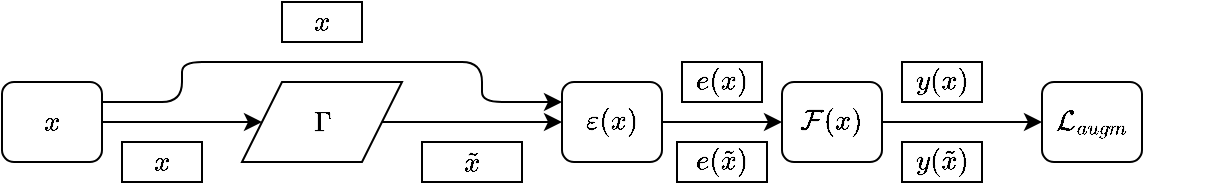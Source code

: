 <mxfile version="22.1.17" type="github">
  <diagram name="第 1 页" id="o04sqp-fn6l7u98TkgWh">
    <mxGraphModel dx="1221" dy="618" grid="1" gridSize="10" guides="1" tooltips="1" connect="1" arrows="1" fold="1" page="1" pageScale="1" pageWidth="3300" pageHeight="4681" math="1" shadow="0">
      <root>
        <mxCell id="0" />
        <mxCell id="1" parent="0" />
        <mxCell id="IFNGJjRrk_RT7um1f7Ms-9" style="edgeStyle=orthogonalEdgeStyle;rounded=0;orthogonalLoop=1;jettySize=auto;html=1;exitX=1;exitY=0.5;exitDx=0;exitDy=0;" edge="1" parent="1" source="IFNGJjRrk_RT7um1f7Ms-2" target="IFNGJjRrk_RT7um1f7Ms-6">
          <mxGeometry relative="1" as="geometry">
            <Array as="points">
              <mxPoint x="380" y="430" />
              <mxPoint x="380" y="430" />
            </Array>
          </mxGeometry>
        </mxCell>
        <mxCell id="IFNGJjRrk_RT7um1f7Ms-16" style="edgeStyle=orthogonalEdgeStyle;rounded=1;orthogonalLoop=1;jettySize=auto;html=1;exitX=1;exitY=0.25;exitDx=0;exitDy=0;entryX=0;entryY=0.25;entryDx=0;entryDy=0;curved=0;" edge="1" parent="1" source="IFNGJjRrk_RT7um1f7Ms-2" target="IFNGJjRrk_RT7um1f7Ms-7">
          <mxGeometry relative="1" as="geometry">
            <Array as="points">
              <mxPoint x="390" y="420" />
              <mxPoint x="390" y="400" />
              <mxPoint x="540" y="400" />
              <mxPoint x="540" y="420" />
            </Array>
          </mxGeometry>
        </mxCell>
        <mxCell id="IFNGJjRrk_RT7um1f7Ms-2" value="$$x$$" style="rounded=1;whiteSpace=wrap;html=1;" vertex="1" parent="1">
          <mxGeometry x="300" y="410" width="50" height="40" as="geometry" />
        </mxCell>
        <mxCell id="IFNGJjRrk_RT7um1f7Ms-10" style="edgeStyle=orthogonalEdgeStyle;rounded=0;orthogonalLoop=1;jettySize=auto;html=1;exitX=1;exitY=0.5;exitDx=0;exitDy=0;entryX=0;entryY=0.5;entryDx=0;entryDy=0;" edge="1" parent="1" source="IFNGJjRrk_RT7um1f7Ms-6" target="IFNGJjRrk_RT7um1f7Ms-7">
          <mxGeometry relative="1" as="geometry">
            <mxPoint x="560" y="430" as="targetPoint" />
          </mxGeometry>
        </mxCell>
        <mxCell id="IFNGJjRrk_RT7um1f7Ms-6" value="$$\Gamma$$" style="shape=parallelogram;perimeter=parallelogramPerimeter;whiteSpace=wrap;html=1;fixedSize=1;" vertex="1" parent="1">
          <mxGeometry x="420" y="410" width="80" height="40" as="geometry" />
        </mxCell>
        <mxCell id="IFNGJjRrk_RT7um1f7Ms-12" style="edgeStyle=orthogonalEdgeStyle;rounded=0;orthogonalLoop=1;jettySize=auto;html=1;exitX=1;exitY=0.5;exitDx=0;exitDy=0;" edge="1" parent="1" source="IFNGJjRrk_RT7um1f7Ms-7" target="IFNGJjRrk_RT7um1f7Ms-8">
          <mxGeometry relative="1" as="geometry" />
        </mxCell>
        <mxCell id="IFNGJjRrk_RT7um1f7Ms-7" value="$$\varepsilon(x)$$" style="rounded=1;whiteSpace=wrap;html=1;" vertex="1" parent="1">
          <mxGeometry x="580" y="410" width="50" height="40" as="geometry" />
        </mxCell>
        <mxCell id="IFNGJjRrk_RT7um1f7Ms-13" style="edgeStyle=orthogonalEdgeStyle;rounded=0;orthogonalLoop=1;jettySize=auto;html=1;exitX=1;exitY=0.5;exitDx=0;exitDy=0;entryX=0;entryY=0.5;entryDx=0;entryDy=0;" edge="1" parent="1" source="IFNGJjRrk_RT7um1f7Ms-8" target="IFNGJjRrk_RT7um1f7Ms-27">
          <mxGeometry relative="1" as="geometry">
            <mxPoint x="800" y="430" as="targetPoint" />
          </mxGeometry>
        </mxCell>
        <mxCell id="IFNGJjRrk_RT7um1f7Ms-8" value="$$\mathcal{F}(x)$$" style="rounded=1;whiteSpace=wrap;html=1;" vertex="1" parent="1">
          <mxGeometry x="690" y="410" width="50" height="40" as="geometry" />
        </mxCell>
        <mxCell id="IFNGJjRrk_RT7um1f7Ms-20" value="$$x$$" style="rounded=0;whiteSpace=wrap;html=1;" vertex="1" parent="1">
          <mxGeometry x="360" y="440" width="40" height="20" as="geometry" />
        </mxCell>
        <mxCell id="IFNGJjRrk_RT7um1f7Ms-21" value="$$\tilde{x}$$" style="rounded=0;whiteSpace=wrap;html=1;" vertex="1" parent="1">
          <mxGeometry x="510" y="440" width="50" height="20" as="geometry" />
        </mxCell>
        <mxCell id="IFNGJjRrk_RT7um1f7Ms-22" value="$$e(x)$$" style="rounded=0;whiteSpace=wrap;html=1;" vertex="1" parent="1">
          <mxGeometry x="640" y="400" width="40" height="20" as="geometry" />
        </mxCell>
        <mxCell id="IFNGJjRrk_RT7um1f7Ms-23" value="$$e(\tilde{x})$$" style="rounded=0;whiteSpace=wrap;html=1;" vertex="1" parent="1">
          <mxGeometry x="637.5" y="440" width="45" height="20" as="geometry" />
        </mxCell>
        <mxCell id="IFNGJjRrk_RT7um1f7Ms-24" value="$$y(x)$$" style="rounded=0;whiteSpace=wrap;html=1;" vertex="1" parent="1">
          <mxGeometry x="750" y="400" width="40" height="20" as="geometry" />
        </mxCell>
        <mxCell id="IFNGJjRrk_RT7um1f7Ms-25" value="$$x$$" style="rounded=0;whiteSpace=wrap;html=1;" vertex="1" parent="1">
          <mxGeometry x="440" y="370" width="40" height="20" as="geometry" />
        </mxCell>
        <mxCell id="IFNGJjRrk_RT7um1f7Ms-26" value="$$y(\tilde{x})$$" style="rounded=0;whiteSpace=wrap;html=1;" vertex="1" parent="1">
          <mxGeometry x="750" y="440" width="40" height="20" as="geometry" />
        </mxCell>
        <mxCell id="IFNGJjRrk_RT7um1f7Ms-27" value="$$\mathcal{L}_{augm}$$" style="rounded=1;whiteSpace=wrap;html=1;" vertex="1" parent="1">
          <mxGeometry x="820" y="410" width="50" height="40" as="geometry" />
        </mxCell>
      </root>
    </mxGraphModel>
  </diagram>
</mxfile>
